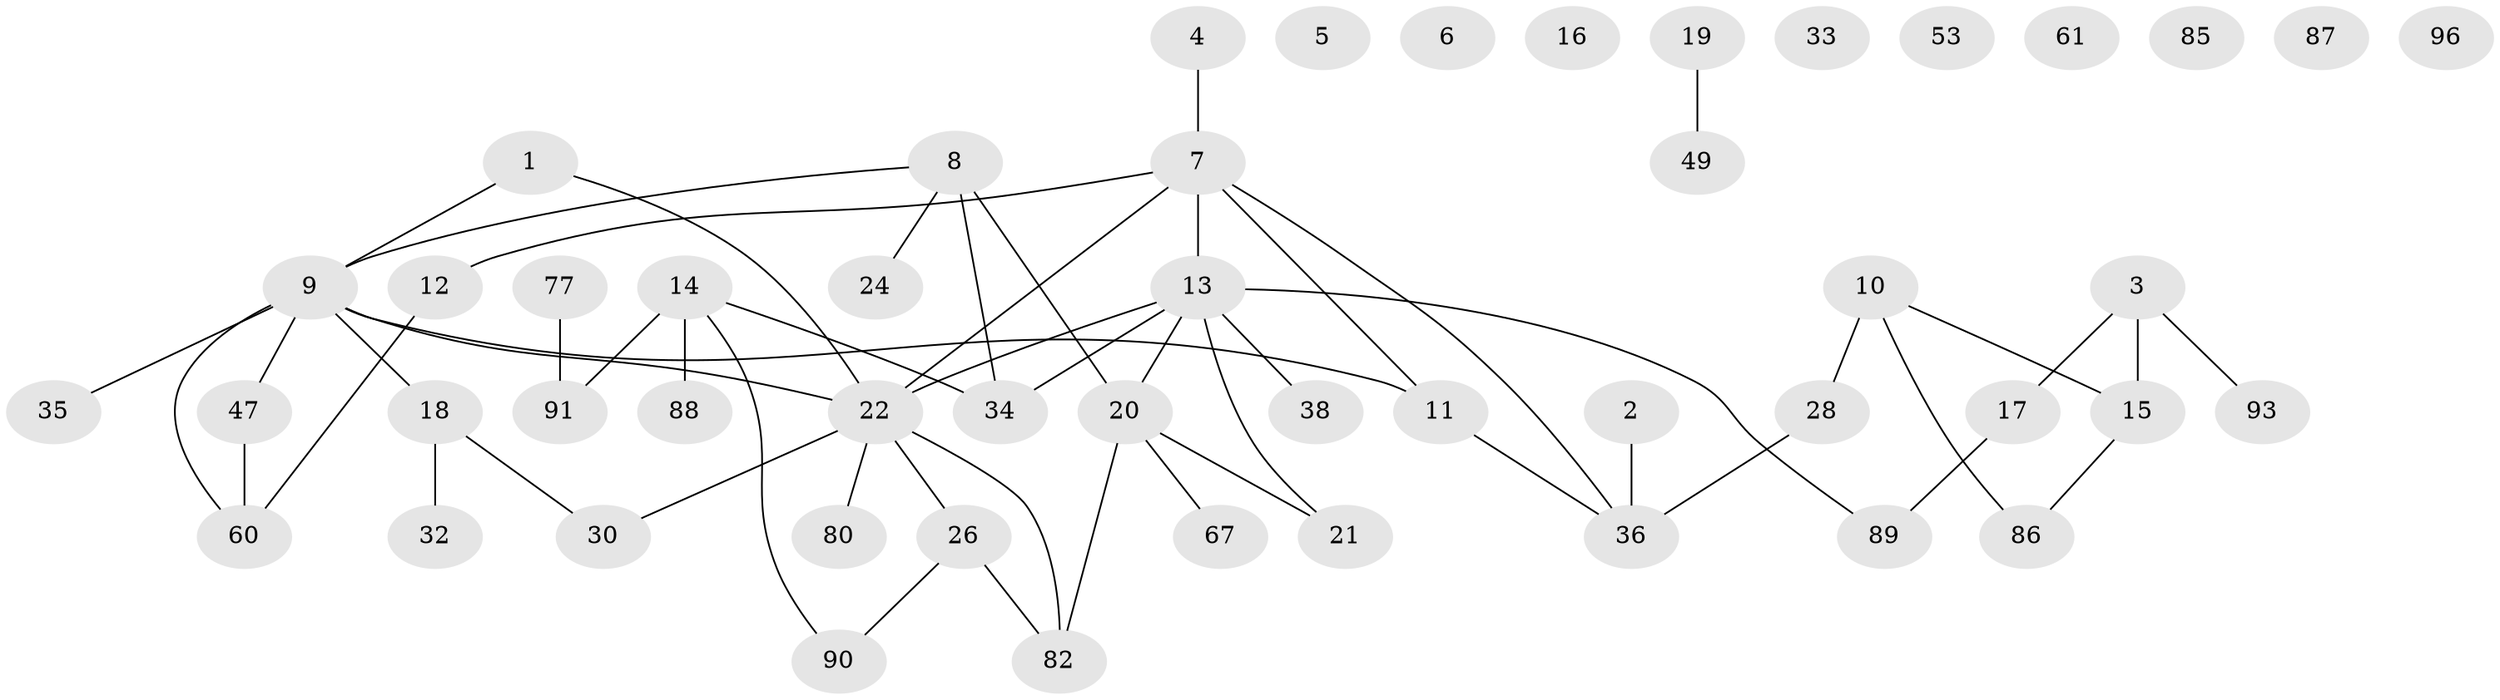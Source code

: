// original degree distribution, {2: 0.29, 3: 0.18, 1: 0.26, 0: 0.09, 4: 0.14, 6: 0.02, 5: 0.01, 7: 0.01}
// Generated by graph-tools (version 1.1) at 2025/16/03/04/25 18:16:29]
// undirected, 50 vertices, 54 edges
graph export_dot {
graph [start="1"]
  node [color=gray90,style=filled];
  1;
  2 [super="+57"];
  3 [super="+23"];
  4;
  5;
  6;
  7 [super="+42"];
  8 [super="+73+46"];
  9 [super="+75"];
  10 [super="+62+37"];
  11;
  12 [super="+58"];
  13 [super="+52+76"];
  14 [super="+25"];
  15 [super="+29+59+27"];
  16;
  17;
  18 [super="+31"];
  19 [super="+54+64"];
  20 [super="+43"];
  21;
  22 [super="+65"];
  24;
  26;
  28 [super="+41"];
  30 [super="+45+48+40"];
  32;
  33;
  34 [super="+70+63"];
  35 [super="+71"];
  36 [super="+39+79+66"];
  38;
  47;
  49;
  53;
  60 [super="+78+68"];
  61;
  67;
  77;
  80;
  82 [super="+100"];
  85;
  86;
  87;
  88;
  89;
  90;
  91;
  93;
  96;
  1 -- 22;
  1 -- 9;
  2 -- 36 [weight=2];
  3 -- 17;
  3 -- 93;
  3 -- 15;
  4 -- 7;
  7 -- 36;
  7 -- 22;
  7 -- 11;
  7 -- 12;
  7 -- 13;
  8 -- 34;
  8 -- 20;
  8 -- 24;
  8 -- 9;
  9 -- 35;
  9 -- 11;
  9 -- 47;
  9 -- 22;
  9 -- 60;
  9 -- 18;
  10 -- 86;
  10 -- 28 [weight=2];
  10 -- 15;
  11 -- 36;
  12 -- 60;
  13 -- 21;
  13 -- 38;
  13 -- 22;
  13 -- 89;
  13 -- 20 [weight=2];
  13 -- 34;
  14 -- 34;
  14 -- 88;
  14 -- 90;
  14 -- 91;
  15 -- 86;
  17 -- 89;
  18 -- 32;
  18 -- 30;
  19 -- 49;
  20 -- 67;
  20 -- 82;
  20 -- 21;
  22 -- 82;
  22 -- 80;
  22 -- 26;
  22 -- 30;
  26 -- 90;
  26 -- 82;
  28 -- 36 [weight=2];
  47 -- 60;
  77 -- 91;
}
